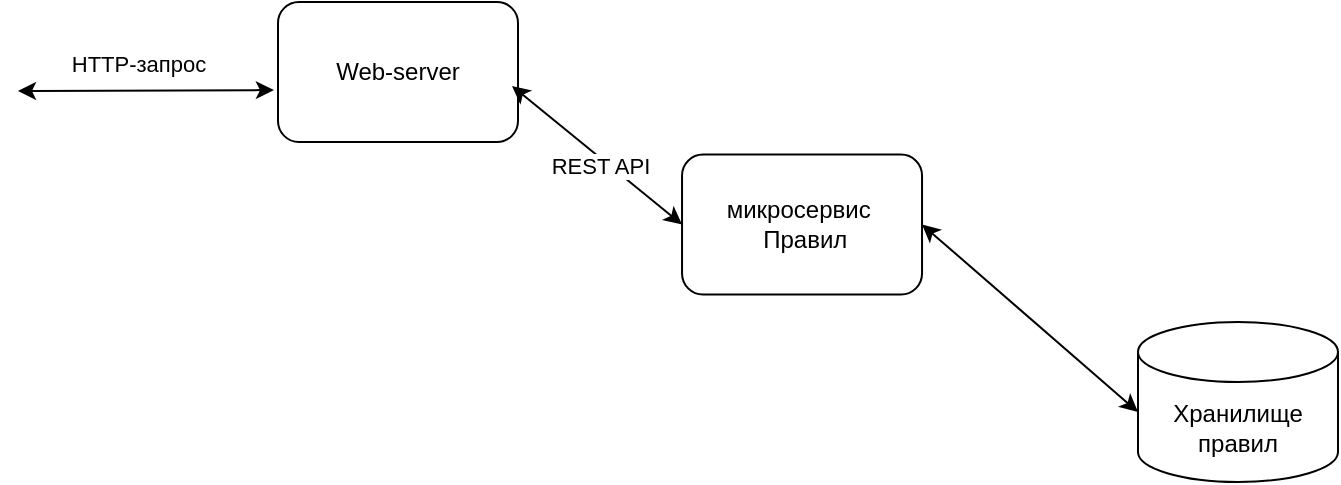 <mxfile version="26.1.1">
  <diagram name="Page-1" id="V-TrV8zzOrMmBRvUVCqm">
    <mxGraphModel dx="995" dy="715" grid="1" gridSize="10" guides="1" tooltips="1" connect="1" arrows="1" fold="1" page="1" pageScale="1" pageWidth="850" pageHeight="1100" math="0" shadow="0">
      <root>
        <mxCell id="0" />
        <mxCell id="1" parent="0" />
        <mxCell id="qRCQIiTZ9YN8YQX9SVMj-1" value="микросервис&amp;nbsp; &amp;nbsp;Правил" style="rounded=1;whiteSpace=wrap;html=1;" parent="1" vertex="1">
          <mxGeometry x="372.02" y="366.27" width="120" height="70" as="geometry" />
        </mxCell>
        <mxCell id="qRCQIiTZ9YN8YQX9SVMj-2" value="" style="endArrow=classic;html=1;rounded=0;entryX=-0.017;entryY=0.629;entryDx=0;entryDy=0;entryPerimeter=0;startArrow=classic;startFill=1;" parent="1" target="qRCQIiTZ9YN8YQX9SVMj-4" edge="1">
          <mxGeometry width="50" height="50" relative="1" as="geometry">
            <mxPoint x="40" y="334.5" as="sourcePoint" />
            <mxPoint x="140" y="335" as="targetPoint" />
          </mxGeometry>
        </mxCell>
        <mxCell id="qRCQIiTZ9YN8YQX9SVMj-3" value="HTTP-запрос" style="edgeLabel;html=1;align=center;verticalAlign=middle;resizable=0;points=[];" parent="qRCQIiTZ9YN8YQX9SVMj-2" vertex="1" connectable="0">
          <mxGeometry x="-0.359" y="-3" relative="1" as="geometry">
            <mxPoint x="19" y="-17" as="offset" />
          </mxGeometry>
        </mxCell>
        <mxCell id="qRCQIiTZ9YN8YQX9SVMj-4" value="Web-server" style="rounded=1;whiteSpace=wrap;html=1;" parent="1" vertex="1">
          <mxGeometry x="170" y="290" width="120" height="70" as="geometry" />
        </mxCell>
        <mxCell id="qRCQIiTZ9YN8YQX9SVMj-5" value="" style="endArrow=classic;html=1;rounded=0;entryX=0;entryY=0.5;entryDx=0;entryDy=0;exitX=0.975;exitY=0.6;exitDx=0;exitDy=0;exitPerimeter=0;startArrow=classic;startFill=1;" parent="1" source="qRCQIiTZ9YN8YQX9SVMj-4" target="qRCQIiTZ9YN8YQX9SVMj-1" edge="1">
          <mxGeometry width="50" height="50" relative="1" as="geometry">
            <mxPoint x="320" y="640" as="sourcePoint" />
            <mxPoint x="370" y="590" as="targetPoint" />
          </mxGeometry>
        </mxCell>
        <mxCell id="qRCQIiTZ9YN8YQX9SVMj-6" value="REST API" style="edgeLabel;html=1;align=center;verticalAlign=middle;resizable=0;points=[];" parent="qRCQIiTZ9YN8YQX9SVMj-5" vertex="1" connectable="0">
          <mxGeometry x="0.068" y="-3" relative="1" as="geometry">
            <mxPoint as="offset" />
          </mxGeometry>
        </mxCell>
        <mxCell id="qRCQIiTZ9YN8YQX9SVMj-7" value="Хранилище правил" style="shape=cylinder3;whiteSpace=wrap;html=1;boundedLbl=1;backgroundOutline=1;size=15;" parent="1" vertex="1">
          <mxGeometry x="600" y="450" width="100" height="80" as="geometry" />
        </mxCell>
        <mxCell id="qRCQIiTZ9YN8YQX9SVMj-8" value="" style="endArrow=classic;html=1;rounded=0;entryX=0;entryY=0;entryDx=0;entryDy=45;exitX=1;exitY=0.5;exitDx=0;exitDy=0;startArrow=classic;startFill=1;entryPerimeter=0;" parent="1" source="qRCQIiTZ9YN8YQX9SVMj-1" target="qRCQIiTZ9YN8YQX9SVMj-7" edge="1">
          <mxGeometry width="50" height="50" relative="1" as="geometry">
            <mxPoint x="492.02" y="470" as="sourcePoint" />
            <mxPoint x="577.02" y="539" as="targetPoint" />
          </mxGeometry>
        </mxCell>
      </root>
    </mxGraphModel>
  </diagram>
</mxfile>
